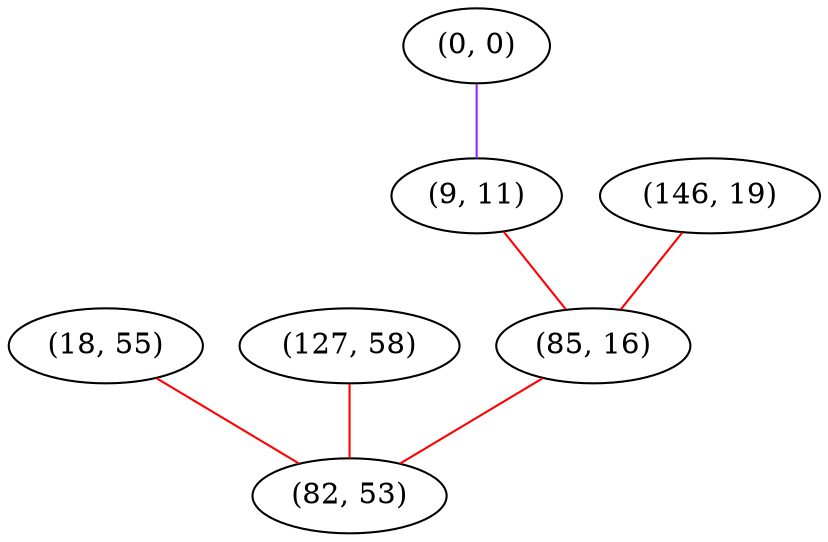 graph "" {
"(18, 55)";
"(0, 0)";
"(127, 58)";
"(9, 11)";
"(146, 19)";
"(85, 16)";
"(82, 53)";
"(18, 55)" -- "(82, 53)"  [color=red, key=0, weight=1];
"(0, 0)" -- "(9, 11)"  [color=purple, key=0, weight=4];
"(127, 58)" -- "(82, 53)"  [color=red, key=0, weight=1];
"(9, 11)" -- "(85, 16)"  [color=red, key=0, weight=1];
"(146, 19)" -- "(85, 16)"  [color=red, key=0, weight=1];
"(85, 16)" -- "(82, 53)"  [color=red, key=0, weight=1];
}
